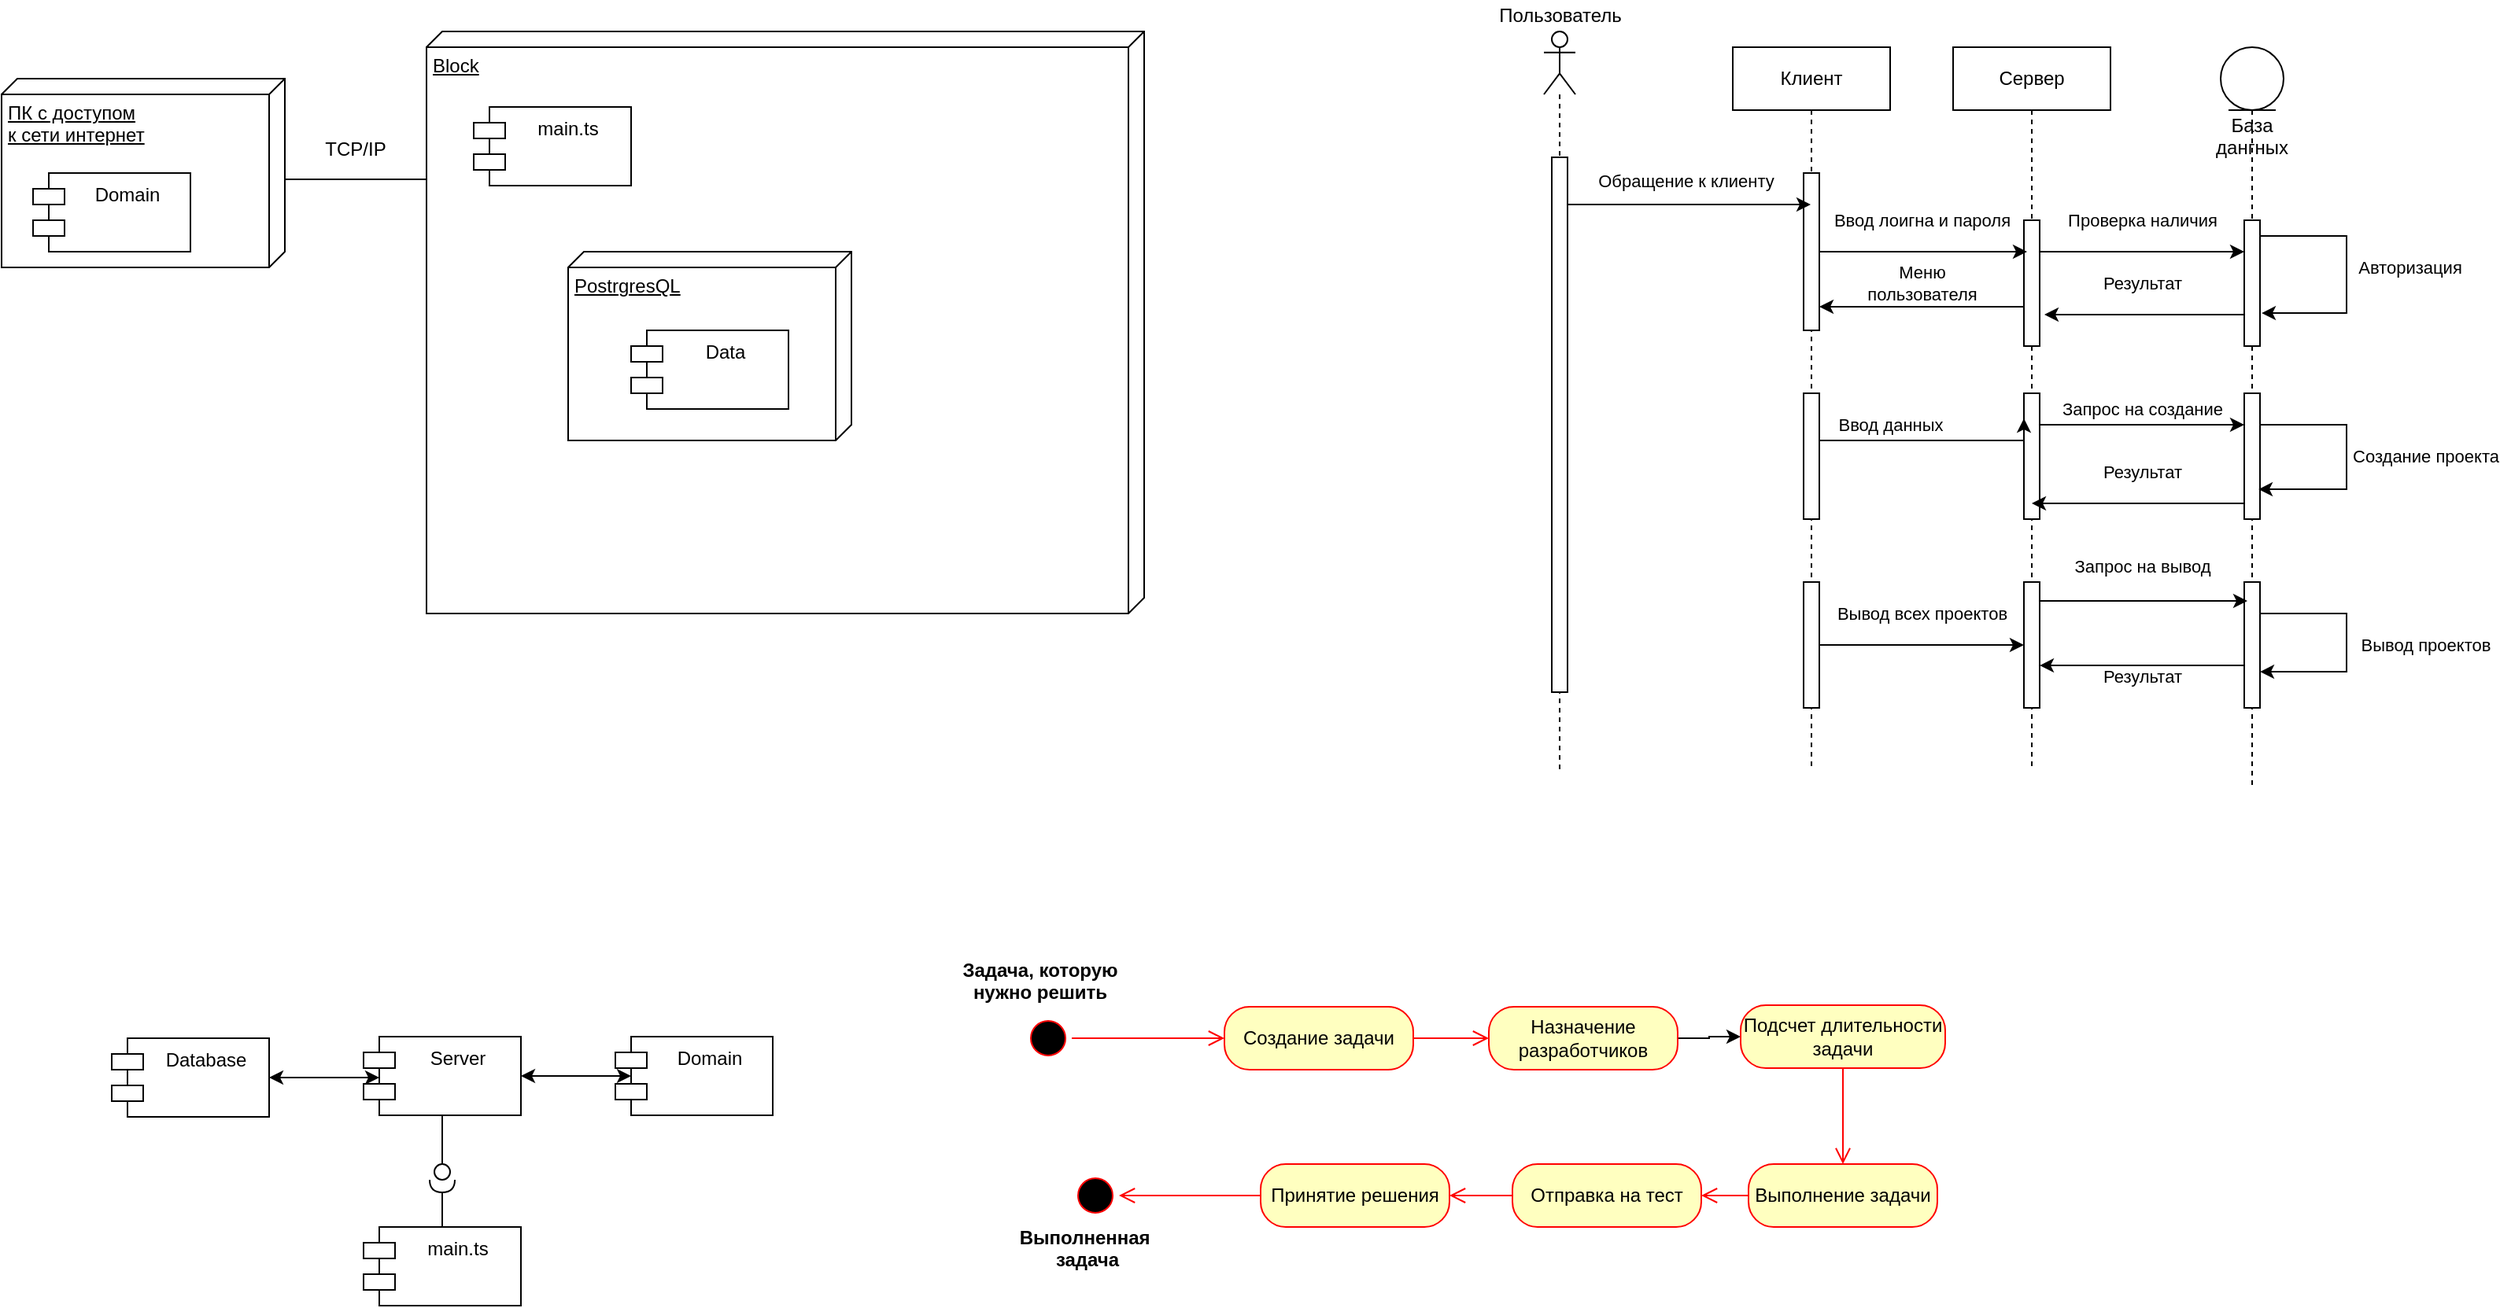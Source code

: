<mxfile version="15.8.6" type="github">
  <diagram id="UdoCD6F6vHdOtvYkX3A1" name="Page-1">
    <mxGraphModel dx="1673" dy="2115" grid="1" gridSize="10" guides="1" tooltips="1" connect="1" arrows="1" fold="1" page="1" pageScale="1" pageWidth="827" pageHeight="1169" math="0" shadow="0">
      <root>
        <mxCell id="0" />
        <mxCell id="1" parent="0" />
        <mxCell id="iPDBwjm5err2A1ns3Hf8-1" value="ПК с доступом &lt;br&gt;к сети интернет" style="verticalAlign=top;align=left;spacingTop=8;spacingLeft=2;spacingRight=12;shape=cube;size=10;direction=south;fontStyle=4;html=1;" vertex="1" parent="1">
          <mxGeometry x="50" y="40" width="180" height="120" as="geometry" />
        </mxCell>
        <mxCell id="iPDBwjm5err2A1ns3Hf8-2" value="Domain" style="shape=module;align=left;spacingLeft=20;align=center;verticalAlign=top;" vertex="1" parent="1">
          <mxGeometry x="70" y="100" width="100" height="50" as="geometry" />
        </mxCell>
        <mxCell id="iPDBwjm5err2A1ns3Hf8-3" value="Block" style="verticalAlign=top;align=left;spacingTop=8;spacingLeft=2;spacingRight=12;shape=cube;size=10;direction=south;fontStyle=4;html=1;" vertex="1" parent="1">
          <mxGeometry x="320" y="10" width="456" height="370" as="geometry" />
        </mxCell>
        <mxCell id="iPDBwjm5err2A1ns3Hf8-4" value="" style="line;strokeWidth=1;fillColor=none;align=left;verticalAlign=middle;spacingTop=-1;spacingLeft=3;spacingRight=3;rotatable=0;labelPosition=right;points=[];portConstraint=eastwest;" vertex="1" parent="1">
          <mxGeometry x="230" y="100" width="90" height="8" as="geometry" />
        </mxCell>
        <mxCell id="iPDBwjm5err2A1ns3Hf8-5" value="main.ts" style="shape=module;align=left;spacingLeft=20;align=center;verticalAlign=top;" vertex="1" parent="1">
          <mxGeometry x="350" y="58" width="100" height="50" as="geometry" />
        </mxCell>
        <mxCell id="iPDBwjm5err2A1ns3Hf8-6" value="PostrgresQL" style="verticalAlign=top;align=left;spacingTop=8;spacingLeft=2;spacingRight=12;shape=cube;size=10;direction=south;fontStyle=4;html=1;" vertex="1" parent="1">
          <mxGeometry x="410" y="150" width="180" height="120" as="geometry" />
        </mxCell>
        <mxCell id="iPDBwjm5err2A1ns3Hf8-7" value="Data" style="shape=module;align=left;spacingLeft=20;align=center;verticalAlign=top;" vertex="1" parent="1">
          <mxGeometry x="450" y="200" width="100" height="50" as="geometry" />
        </mxCell>
        <mxCell id="iPDBwjm5err2A1ns3Hf8-9" value="TCP/IP" style="text;html=1;strokeColor=none;fillColor=none;align=center;verticalAlign=middle;whiteSpace=wrap;rounded=0;" vertex="1" parent="1">
          <mxGeometry x="245" y="70" width="60" height="30" as="geometry" />
        </mxCell>
        <mxCell id="iPDBwjm5err2A1ns3Hf8-15" value="Клиент" style="shape=umlLifeline;perimeter=lifelinePerimeter;whiteSpace=wrap;html=1;container=1;collapsible=0;recursiveResize=0;outlineConnect=0;" vertex="1" parent="1">
          <mxGeometry x="1150" y="20" width="100" height="460" as="geometry" />
        </mxCell>
        <mxCell id="iPDBwjm5err2A1ns3Hf8-26" value="" style="html=1;points=[];perimeter=orthogonalPerimeter;" vertex="1" parent="iPDBwjm5err2A1ns3Hf8-15">
          <mxGeometry x="45" y="80" width="10" height="100" as="geometry" />
        </mxCell>
        <mxCell id="iPDBwjm5err2A1ns3Hf8-29" value="" style="html=1;points=[];perimeter=orthogonalPerimeter;" vertex="1" parent="iPDBwjm5err2A1ns3Hf8-15">
          <mxGeometry x="45" y="220" width="10" height="80" as="geometry" />
        </mxCell>
        <mxCell id="iPDBwjm5err2A1ns3Hf8-34" value="" style="html=1;points=[];perimeter=orthogonalPerimeter;" vertex="1" parent="iPDBwjm5err2A1ns3Hf8-15">
          <mxGeometry x="45" y="340" width="10" height="80" as="geometry" />
        </mxCell>
        <mxCell id="iPDBwjm5err2A1ns3Hf8-16" value="База дангных" style="shape=umlLifeline;participant=umlEntity;perimeter=lifelinePerimeter;whiteSpace=wrap;html=1;container=1;collapsible=0;recursiveResize=0;verticalAlign=top;spacingTop=36;outlineConnect=0;" vertex="1" parent="1">
          <mxGeometry x="1460" y="20" width="40" height="470" as="geometry" />
        </mxCell>
        <mxCell id="iPDBwjm5err2A1ns3Hf8-28" value="" style="html=1;points=[];perimeter=orthogonalPerimeter;" vertex="1" parent="iPDBwjm5err2A1ns3Hf8-16">
          <mxGeometry x="15" y="110" width="10" height="80" as="geometry" />
        </mxCell>
        <mxCell id="iPDBwjm5err2A1ns3Hf8-31" value="" style="html=1;points=[];perimeter=orthogonalPerimeter;" vertex="1" parent="iPDBwjm5err2A1ns3Hf8-16">
          <mxGeometry x="15" y="220" width="10" height="80" as="geometry" />
        </mxCell>
        <mxCell id="iPDBwjm5err2A1ns3Hf8-33" value="" style="html=1;points=[];perimeter=orthogonalPerimeter;" vertex="1" parent="iPDBwjm5err2A1ns3Hf8-16">
          <mxGeometry x="15" y="340" width="10" height="80" as="geometry" />
        </mxCell>
        <mxCell id="iPDBwjm5err2A1ns3Hf8-37" value="Авторизация" style="edgeStyle=orthogonalEdgeStyle;rounded=0;orthogonalLoop=1;jettySize=auto;html=1;entryX=1.1;entryY=0.738;entryDx=0;entryDy=0;entryPerimeter=0;" edge="1" parent="iPDBwjm5err2A1ns3Hf8-16" source="iPDBwjm5err2A1ns3Hf8-28" target="iPDBwjm5err2A1ns3Hf8-28">
          <mxGeometry x="-0.051" y="40" relative="1" as="geometry">
            <Array as="points">
              <mxPoint x="80" y="120" />
              <mxPoint x="80" y="169" />
            </Array>
            <mxPoint as="offset" />
          </mxGeometry>
        </mxCell>
        <mxCell id="iPDBwjm5err2A1ns3Hf8-42" value="Создание проекта" style="edgeStyle=orthogonalEdgeStyle;rounded=0;orthogonalLoop=1;jettySize=auto;html=1;entryX=0.9;entryY=0.763;entryDx=0;entryDy=0;entryPerimeter=0;" edge="1" parent="iPDBwjm5err2A1ns3Hf8-16" source="iPDBwjm5err2A1ns3Hf8-31" target="iPDBwjm5err2A1ns3Hf8-31">
          <mxGeometry x="-0.013" y="50" relative="1" as="geometry">
            <Array as="points">
              <mxPoint x="80" y="240" />
              <mxPoint x="80" y="281" />
            </Array>
            <mxPoint as="offset" />
          </mxGeometry>
        </mxCell>
        <mxCell id="iPDBwjm5err2A1ns3Hf8-47" value="Вывод проектов" style="edgeStyle=orthogonalEdgeStyle;rounded=0;orthogonalLoop=1;jettySize=auto;html=1;entryX=1;entryY=0.713;entryDx=0;entryDy=0;entryPerimeter=0;" edge="1" parent="iPDBwjm5err2A1ns3Hf8-16" source="iPDBwjm5err2A1ns3Hf8-33" target="iPDBwjm5err2A1ns3Hf8-33">
          <mxGeometry x="0.02" y="50" relative="1" as="geometry">
            <Array as="points">
              <mxPoint x="80" y="360" />
              <mxPoint x="80" y="397" />
            </Array>
            <mxPoint as="offset" />
          </mxGeometry>
        </mxCell>
        <mxCell id="iPDBwjm5err2A1ns3Hf8-17" value="Сервер" style="shape=umlLifeline;perimeter=lifelinePerimeter;whiteSpace=wrap;html=1;container=1;collapsible=0;recursiveResize=0;outlineConnect=0;" vertex="1" parent="1">
          <mxGeometry x="1290" y="20" width="100" height="460" as="geometry" />
        </mxCell>
        <mxCell id="iPDBwjm5err2A1ns3Hf8-27" value="" style="html=1;points=[];perimeter=orthogonalPerimeter;" vertex="1" parent="iPDBwjm5err2A1ns3Hf8-17">
          <mxGeometry x="45" y="110" width="10" height="80" as="geometry" />
        </mxCell>
        <mxCell id="iPDBwjm5err2A1ns3Hf8-30" value="" style="html=1;points=[];perimeter=orthogonalPerimeter;" vertex="1" parent="iPDBwjm5err2A1ns3Hf8-17">
          <mxGeometry x="45" y="220" width="10" height="80" as="geometry" />
        </mxCell>
        <mxCell id="iPDBwjm5err2A1ns3Hf8-32" value="" style="html=1;points=[];perimeter=orthogonalPerimeter;" vertex="1" parent="iPDBwjm5err2A1ns3Hf8-17">
          <mxGeometry x="45" y="340" width="10" height="80" as="geometry" />
        </mxCell>
        <mxCell id="iPDBwjm5err2A1ns3Hf8-23" style="edgeStyle=orthogonalEdgeStyle;rounded=0;orthogonalLoop=1;jettySize=auto;html=1;" edge="1" parent="1" source="iPDBwjm5err2A1ns3Hf8-22" target="iPDBwjm5err2A1ns3Hf8-15">
          <mxGeometry relative="1" as="geometry">
            <Array as="points">
              <mxPoint x="1120" y="120" />
              <mxPoint x="1120" y="120" />
            </Array>
          </mxGeometry>
        </mxCell>
        <mxCell id="iPDBwjm5err2A1ns3Hf8-24" value="Обращение к клиенту" style="edgeLabel;html=1;align=center;verticalAlign=middle;resizable=0;points=[];" vertex="1" connectable="0" parent="iPDBwjm5err2A1ns3Hf8-23">
          <mxGeometry x="0.206" relative="1" as="geometry">
            <mxPoint x="-16" y="-15" as="offset" />
          </mxGeometry>
        </mxCell>
        <mxCell id="iPDBwjm5err2A1ns3Hf8-22" value="" style="shape=umlLifeline;participant=umlActor;perimeter=lifelinePerimeter;whiteSpace=wrap;html=1;container=1;collapsible=0;recursiveResize=0;verticalAlign=top;spacingTop=36;outlineConnect=0;" vertex="1" parent="1">
          <mxGeometry x="1030" y="10" width="20" height="470" as="geometry" />
        </mxCell>
        <mxCell id="iPDBwjm5err2A1ns3Hf8-25" value="" style="html=1;points=[];perimeter=orthogonalPerimeter;" vertex="1" parent="iPDBwjm5err2A1ns3Hf8-22">
          <mxGeometry x="5" y="80" width="10" height="340" as="geometry" />
        </mxCell>
        <mxCell id="iPDBwjm5err2A1ns3Hf8-35" value="Ввод лоигна и пароля" style="edgeStyle=orthogonalEdgeStyle;rounded=0;orthogonalLoop=1;jettySize=auto;html=1;entryX=0.2;entryY=0.25;entryDx=0;entryDy=0;entryPerimeter=0;" edge="1" parent="1" source="iPDBwjm5err2A1ns3Hf8-26" target="iPDBwjm5err2A1ns3Hf8-27">
          <mxGeometry x="-0.015" y="20" relative="1" as="geometry">
            <mxPoint as="offset" />
          </mxGeometry>
        </mxCell>
        <mxCell id="iPDBwjm5err2A1ns3Hf8-36" value="Проверка наличия" style="edgeStyle=orthogonalEdgeStyle;rounded=0;orthogonalLoop=1;jettySize=auto;html=1;" edge="1" parent="1" source="iPDBwjm5err2A1ns3Hf8-27" target="iPDBwjm5err2A1ns3Hf8-28">
          <mxGeometry y="20" relative="1" as="geometry">
            <Array as="points">
              <mxPoint x="1410" y="150" />
              <mxPoint x="1410" y="150" />
            </Array>
            <mxPoint as="offset" />
          </mxGeometry>
        </mxCell>
        <mxCell id="iPDBwjm5err2A1ns3Hf8-38" value="Результат" style="edgeStyle=orthogonalEdgeStyle;rounded=0;orthogonalLoop=1;jettySize=auto;html=1;entryX=1.3;entryY=0.75;entryDx=0;entryDy=0;entryPerimeter=0;" edge="1" parent="1" source="iPDBwjm5err2A1ns3Hf8-28" target="iPDBwjm5err2A1ns3Hf8-27">
          <mxGeometry x="0.024" y="-20" relative="1" as="geometry">
            <Array as="points">
              <mxPoint x="1450" y="190" />
              <mxPoint x="1450" y="190" />
            </Array>
            <mxPoint as="offset" />
          </mxGeometry>
        </mxCell>
        <mxCell id="iPDBwjm5err2A1ns3Hf8-39" value="Меню &lt;br&gt;пользователя" style="edgeStyle=orthogonalEdgeStyle;rounded=0;orthogonalLoop=1;jettySize=auto;html=1;entryX=1;entryY=0.85;entryDx=0;entryDy=0;entryPerimeter=0;" edge="1" parent="1" source="iPDBwjm5err2A1ns3Hf8-27" target="iPDBwjm5err2A1ns3Hf8-26">
          <mxGeometry y="-15" relative="1" as="geometry">
            <Array as="points">
              <mxPoint x="1310" y="185" />
              <mxPoint x="1310" y="185" />
            </Array>
            <mxPoint as="offset" />
          </mxGeometry>
        </mxCell>
        <mxCell id="iPDBwjm5err2A1ns3Hf8-40" style="edgeStyle=orthogonalEdgeStyle;rounded=0;orthogonalLoop=1;jettySize=auto;html=1;entryX=0;entryY=0.2;entryDx=0;entryDy=0;entryPerimeter=0;" edge="1" parent="1" source="iPDBwjm5err2A1ns3Hf8-29" target="iPDBwjm5err2A1ns3Hf8-30">
          <mxGeometry relative="1" as="geometry">
            <Array as="points">
              <mxPoint x="1335" y="270" />
            </Array>
          </mxGeometry>
        </mxCell>
        <mxCell id="iPDBwjm5err2A1ns3Hf8-49" value="Ввод данных" style="edgeLabel;html=1;align=center;verticalAlign=middle;resizable=0;points=[];" vertex="1" connectable="0" parent="iPDBwjm5err2A1ns3Hf8-40">
          <mxGeometry x="-0.444" relative="1" as="geometry">
            <mxPoint x="5" y="-10" as="offset" />
          </mxGeometry>
        </mxCell>
        <mxCell id="iPDBwjm5err2A1ns3Hf8-41" style="edgeStyle=orthogonalEdgeStyle;rounded=0;orthogonalLoop=1;jettySize=auto;html=1;" edge="1" parent="1" source="iPDBwjm5err2A1ns3Hf8-30" target="iPDBwjm5err2A1ns3Hf8-31">
          <mxGeometry relative="1" as="geometry">
            <Array as="points">
              <mxPoint x="1410" y="260" />
              <mxPoint x="1410" y="260" />
            </Array>
          </mxGeometry>
        </mxCell>
        <mxCell id="iPDBwjm5err2A1ns3Hf8-50" value="Запрос на создание" style="edgeLabel;html=1;align=center;verticalAlign=middle;resizable=0;points=[];" vertex="1" connectable="0" parent="iPDBwjm5err2A1ns3Hf8-41">
          <mxGeometry x="-0.2" y="4" relative="1" as="geometry">
            <mxPoint x="13" y="-6" as="offset" />
          </mxGeometry>
        </mxCell>
        <mxCell id="iPDBwjm5err2A1ns3Hf8-43" value="Результат" style="edgeStyle=orthogonalEdgeStyle;rounded=0;orthogonalLoop=1;jettySize=auto;html=1;" edge="1" parent="1" source="iPDBwjm5err2A1ns3Hf8-31">
          <mxGeometry x="-0.037" y="-20" relative="1" as="geometry">
            <mxPoint x="1340" y="310" as="targetPoint" />
            <Array as="points">
              <mxPoint x="1410" y="310" />
              <mxPoint x="1410" y="310" />
            </Array>
            <mxPoint as="offset" />
          </mxGeometry>
        </mxCell>
        <mxCell id="iPDBwjm5err2A1ns3Hf8-45" value="Вывод всех проектов" style="edgeStyle=orthogonalEdgeStyle;rounded=0;orthogonalLoop=1;jettySize=auto;html=1;" edge="1" parent="1" source="iPDBwjm5err2A1ns3Hf8-34" target="iPDBwjm5err2A1ns3Hf8-32">
          <mxGeometry y="20" relative="1" as="geometry">
            <mxPoint as="offset" />
          </mxGeometry>
        </mxCell>
        <mxCell id="iPDBwjm5err2A1ns3Hf8-46" value="Запрос на вывод" style="edgeStyle=orthogonalEdgeStyle;rounded=0;orthogonalLoop=1;jettySize=auto;html=1;entryX=0.2;entryY=0.15;entryDx=0;entryDy=0;entryPerimeter=0;" edge="1" parent="1" source="iPDBwjm5err2A1ns3Hf8-32" target="iPDBwjm5err2A1ns3Hf8-33">
          <mxGeometry x="-0.015" y="22" relative="1" as="geometry">
            <Array as="points">
              <mxPoint x="1380" y="372" />
              <mxPoint x="1380" y="372" />
            </Array>
            <mxPoint as="offset" />
          </mxGeometry>
        </mxCell>
        <mxCell id="iPDBwjm5err2A1ns3Hf8-48" value="Результат" style="edgeStyle=orthogonalEdgeStyle;rounded=0;orthogonalLoop=1;jettySize=auto;html=1;entryX=1;entryY=0.663;entryDx=0;entryDy=0;entryPerimeter=0;" edge="1" parent="1" source="iPDBwjm5err2A1ns3Hf8-33" target="iPDBwjm5err2A1ns3Hf8-32">
          <mxGeometry y="7" relative="1" as="geometry">
            <Array as="points">
              <mxPoint x="1440" y="413" />
              <mxPoint x="1440" y="413" />
            </Array>
            <mxPoint as="offset" />
          </mxGeometry>
        </mxCell>
        <mxCell id="iPDBwjm5err2A1ns3Hf8-51" value="Пользователь" style="text;html=1;align=center;verticalAlign=middle;resizable=0;points=[];autosize=1;strokeColor=none;fillColor=none;" vertex="1" parent="1">
          <mxGeometry x="995" y="-10" width="90" height="20" as="geometry" />
        </mxCell>
        <mxCell id="iPDBwjm5err2A1ns3Hf8-52" value="Database" style="shape=module;align=left;spacingLeft=20;align=center;verticalAlign=top;" vertex="1" parent="1">
          <mxGeometry x="120" y="650" width="100" height="50" as="geometry" />
        </mxCell>
        <mxCell id="iPDBwjm5err2A1ns3Hf8-53" value="Server" style="shape=module;align=left;spacingLeft=20;align=center;verticalAlign=top;" vertex="1" parent="1">
          <mxGeometry x="280" y="649" width="100" height="50" as="geometry" />
        </mxCell>
        <mxCell id="iPDBwjm5err2A1ns3Hf8-54" value="Domain" style="shape=module;align=left;spacingLeft=20;align=center;verticalAlign=top;" vertex="1" parent="1">
          <mxGeometry x="440" y="649" width="100" height="50" as="geometry" />
        </mxCell>
        <mxCell id="iPDBwjm5err2A1ns3Hf8-55" value="main.ts" style="shape=module;align=left;spacingLeft=20;align=center;verticalAlign=top;" vertex="1" parent="1">
          <mxGeometry x="280" y="770" width="100" height="50" as="geometry" />
        </mxCell>
        <mxCell id="iPDBwjm5err2A1ns3Hf8-56" value="" style="rounded=0;orthogonalLoop=1;jettySize=auto;html=1;endArrow=none;endFill=0;sketch=0;targetPerimeterSpacing=0;exitX=0.5;exitY=1;exitDx=0;exitDy=0;startArrow=none;" edge="1" parent="1" source="iPDBwjm5err2A1ns3Hf8-58">
          <mxGeometry relative="1" as="geometry">
            <mxPoint x="330" y="745" as="sourcePoint" />
            <mxPoint x="330" y="730" as="targetPoint" />
          </mxGeometry>
        </mxCell>
        <mxCell id="iPDBwjm5err2A1ns3Hf8-57" value="" style="rounded=0;orthogonalLoop=1;jettySize=auto;html=1;endArrow=halfCircle;endFill=0;endSize=6;strokeWidth=1;sketch=0;exitX=0.5;exitY=0;exitDx=0;exitDy=0;" edge="1" parent="1" source="iPDBwjm5err2A1ns3Hf8-55">
          <mxGeometry relative="1" as="geometry">
            <mxPoint x="370" y="745" as="sourcePoint" />
            <mxPoint x="330" y="740" as="targetPoint" />
          </mxGeometry>
        </mxCell>
        <mxCell id="iPDBwjm5err2A1ns3Hf8-58" value="" style="ellipse;whiteSpace=wrap;html=1;align=center;aspect=fixed;resizable=0;points=[];outlineConnect=0;sketch=0;" vertex="1" parent="1">
          <mxGeometry x="325" y="730" width="10" height="10" as="geometry" />
        </mxCell>
        <mxCell id="iPDBwjm5err2A1ns3Hf8-60" value="" style="rounded=0;orthogonalLoop=1;jettySize=auto;html=1;endArrow=none;endFill=0;sketch=0;sourcePerimeterSpacing=0;exitX=0.5;exitY=1;exitDx=0;exitDy=0;" edge="1" parent="1" source="iPDBwjm5err2A1ns3Hf8-53" target="iPDBwjm5err2A1ns3Hf8-58">
          <mxGeometry relative="1" as="geometry">
            <mxPoint x="330" y="699" as="sourcePoint" />
            <mxPoint x="330" y="730" as="targetPoint" />
          </mxGeometry>
        </mxCell>
        <mxCell id="iPDBwjm5err2A1ns3Hf8-61" value="" style="endArrow=classic;startArrow=classic;html=1;rounded=0;exitX=1;exitY=0.5;exitDx=0;exitDy=0;" edge="1" parent="1" source="iPDBwjm5err2A1ns3Hf8-53">
          <mxGeometry width="50" height="50" relative="1" as="geometry">
            <mxPoint x="560" y="700" as="sourcePoint" />
            <mxPoint x="450" y="674" as="targetPoint" />
          </mxGeometry>
        </mxCell>
        <mxCell id="iPDBwjm5err2A1ns3Hf8-62" value="" style="endArrow=classic;startArrow=classic;html=1;rounded=0;exitX=1;exitY=0.5;exitDx=0;exitDy=0;" edge="1" parent="1" source="iPDBwjm5err2A1ns3Hf8-52">
          <mxGeometry width="50" height="50" relative="1" as="geometry">
            <mxPoint x="390" y="684" as="sourcePoint" />
            <mxPoint x="290" y="675" as="targetPoint" />
          </mxGeometry>
        </mxCell>
        <mxCell id="iPDBwjm5err2A1ns3Hf8-63" value="З" style="ellipse;html=1;shape=startState;fillColor=#000000;strokeColor=#ff0000;" vertex="1" parent="1">
          <mxGeometry x="700" y="635" width="30" height="30" as="geometry" />
        </mxCell>
        <mxCell id="iPDBwjm5err2A1ns3Hf8-64" value="" style="edgeStyle=orthogonalEdgeStyle;html=1;verticalAlign=bottom;endArrow=open;endSize=8;strokeColor=#ff0000;rounded=0;entryX=0;entryY=0.5;entryDx=0;entryDy=0;" edge="1" source="iPDBwjm5err2A1ns3Hf8-63" parent="1" target="iPDBwjm5err2A1ns3Hf8-65">
          <mxGeometry relative="1" as="geometry">
            <mxPoint x="820" y="654" as="targetPoint" />
          </mxGeometry>
        </mxCell>
        <mxCell id="iPDBwjm5err2A1ns3Hf8-65" value="Создание задачи" style="rounded=1;whiteSpace=wrap;html=1;arcSize=40;fontColor=#000000;fillColor=#ffffc0;strokeColor=#ff0000;" vertex="1" parent="1">
          <mxGeometry x="827" y="630" width="120" height="40" as="geometry" />
        </mxCell>
        <mxCell id="iPDBwjm5err2A1ns3Hf8-66" value="" style="edgeStyle=orthogonalEdgeStyle;html=1;verticalAlign=bottom;endArrow=open;endSize=8;strokeColor=#ff0000;rounded=0;exitX=1;exitY=0.5;exitDx=0;exitDy=0;entryX=0;entryY=0.5;entryDx=0;entryDy=0;" edge="1" source="iPDBwjm5err2A1ns3Hf8-65" parent="1" target="iPDBwjm5err2A1ns3Hf8-67">
          <mxGeometry relative="1" as="geometry">
            <mxPoint x="1000" y="650" as="targetPoint" />
          </mxGeometry>
        </mxCell>
        <mxCell id="iPDBwjm5err2A1ns3Hf8-74" value="" style="edgeStyle=orthogonalEdgeStyle;rounded=0;orthogonalLoop=1;jettySize=auto;html=1;" edge="1" parent="1" source="iPDBwjm5err2A1ns3Hf8-67" target="iPDBwjm5err2A1ns3Hf8-70">
          <mxGeometry relative="1" as="geometry" />
        </mxCell>
        <mxCell id="iPDBwjm5err2A1ns3Hf8-67" value="Назначение разработчиков" style="rounded=1;whiteSpace=wrap;html=1;arcSize=40;fontColor=#000000;fillColor=#ffffc0;strokeColor=#ff0000;" vertex="1" parent="1">
          <mxGeometry x="995" y="630" width="120" height="40" as="geometry" />
        </mxCell>
        <mxCell id="iPDBwjm5err2A1ns3Hf8-70" value="Подсчет длительности задачи" style="rounded=1;whiteSpace=wrap;html=1;arcSize=40;fontColor=#000000;fillColor=#ffffc0;strokeColor=#ff0000;" vertex="1" parent="1">
          <mxGeometry x="1155" y="629" width="130" height="40" as="geometry" />
        </mxCell>
        <mxCell id="iPDBwjm5err2A1ns3Hf8-71" value="" style="edgeStyle=orthogonalEdgeStyle;html=1;verticalAlign=bottom;endArrow=open;endSize=8;strokeColor=#ff0000;rounded=0;entryX=0.5;entryY=0;entryDx=0;entryDy=0;" edge="1" source="iPDBwjm5err2A1ns3Hf8-70" parent="1" target="iPDBwjm5err2A1ns3Hf8-72">
          <mxGeometry relative="1" as="geometry">
            <mxPoint x="1230" y="729" as="targetPoint" />
          </mxGeometry>
        </mxCell>
        <mxCell id="iPDBwjm5err2A1ns3Hf8-72" value="Выполнение задачи" style="rounded=1;whiteSpace=wrap;html=1;arcSize=40;fontColor=#000000;fillColor=#ffffc0;strokeColor=#ff0000;" vertex="1" parent="1">
          <mxGeometry x="1160" y="730" width="120" height="40" as="geometry" />
        </mxCell>
        <mxCell id="iPDBwjm5err2A1ns3Hf8-73" value="" style="edgeStyle=orthogonalEdgeStyle;html=1;verticalAlign=bottom;endArrow=open;endSize=8;strokeColor=#ff0000;rounded=0;entryX=1;entryY=0.5;entryDx=0;entryDy=0;" edge="1" source="iPDBwjm5err2A1ns3Hf8-72" parent="1" target="iPDBwjm5err2A1ns3Hf8-77">
          <mxGeometry relative="1" as="geometry">
            <mxPoint x="1220" y="830" as="targetPoint" />
          </mxGeometry>
        </mxCell>
        <mxCell id="iPDBwjm5err2A1ns3Hf8-77" value="Отправка на тест" style="rounded=1;whiteSpace=wrap;html=1;arcSize=40;fontColor=#000000;fillColor=#ffffc0;strokeColor=#ff0000;" vertex="1" parent="1">
          <mxGeometry x="1010" y="730" width="120" height="40" as="geometry" />
        </mxCell>
        <mxCell id="iPDBwjm5err2A1ns3Hf8-78" value="" style="edgeStyle=orthogonalEdgeStyle;html=1;verticalAlign=bottom;endArrow=open;endSize=8;strokeColor=#ff0000;rounded=0;entryX=1;entryY=0.5;entryDx=0;entryDy=0;" edge="1" source="iPDBwjm5err2A1ns3Hf8-77" parent="1" target="iPDBwjm5err2A1ns3Hf8-79">
          <mxGeometry relative="1" as="geometry">
            <mxPoint x="1070" y="830" as="targetPoint" />
          </mxGeometry>
        </mxCell>
        <mxCell id="iPDBwjm5err2A1ns3Hf8-79" value="Принятие решения" style="rounded=1;whiteSpace=wrap;html=1;arcSize=40;fontColor=#000000;fillColor=#ffffc0;strokeColor=#ff0000;" vertex="1" parent="1">
          <mxGeometry x="850" y="730" width="120" height="40" as="geometry" />
        </mxCell>
        <mxCell id="iPDBwjm5err2A1ns3Hf8-80" value="" style="edgeStyle=orthogonalEdgeStyle;html=1;verticalAlign=bottom;endArrow=open;endSize=8;strokeColor=#ff0000;rounded=0;entryX=1;entryY=0.5;entryDx=0;entryDy=0;" edge="1" source="iPDBwjm5err2A1ns3Hf8-79" parent="1" target="iPDBwjm5err2A1ns3Hf8-81">
          <mxGeometry relative="1" as="geometry">
            <mxPoint x="910" y="830" as="targetPoint" />
          </mxGeometry>
        </mxCell>
        <mxCell id="iPDBwjm5err2A1ns3Hf8-81" value="Р" style="ellipse;html=1;shape=startState;fillColor=#000000;strokeColor=#ff0000;" vertex="1" parent="1">
          <mxGeometry x="730" y="735" width="30" height="30" as="geometry" />
        </mxCell>
        <mxCell id="iPDBwjm5err2A1ns3Hf8-83" value="Задача, которую&#xa;нужно решить" style="text;align=center;fontStyle=1;verticalAlign=middle;spacingLeft=3;spacingRight=3;strokeColor=none;rotatable=0;points=[[0,0.5],[1,0.5]];portConstraint=eastwest;" vertex="1" parent="1">
          <mxGeometry x="670" y="600" width="80" height="26" as="geometry" />
        </mxCell>
        <mxCell id="iPDBwjm5err2A1ns3Hf8-84" value="Выполненная &#xa;задача" style="text;align=center;fontStyle=1;verticalAlign=middle;spacingLeft=3;spacingRight=3;strokeColor=none;rotatable=0;points=[[0,0.5],[1,0.5]];portConstraint=eastwest;" vertex="1" parent="1">
          <mxGeometry x="700" y="770" width="80" height="26" as="geometry" />
        </mxCell>
      </root>
    </mxGraphModel>
  </diagram>
</mxfile>
